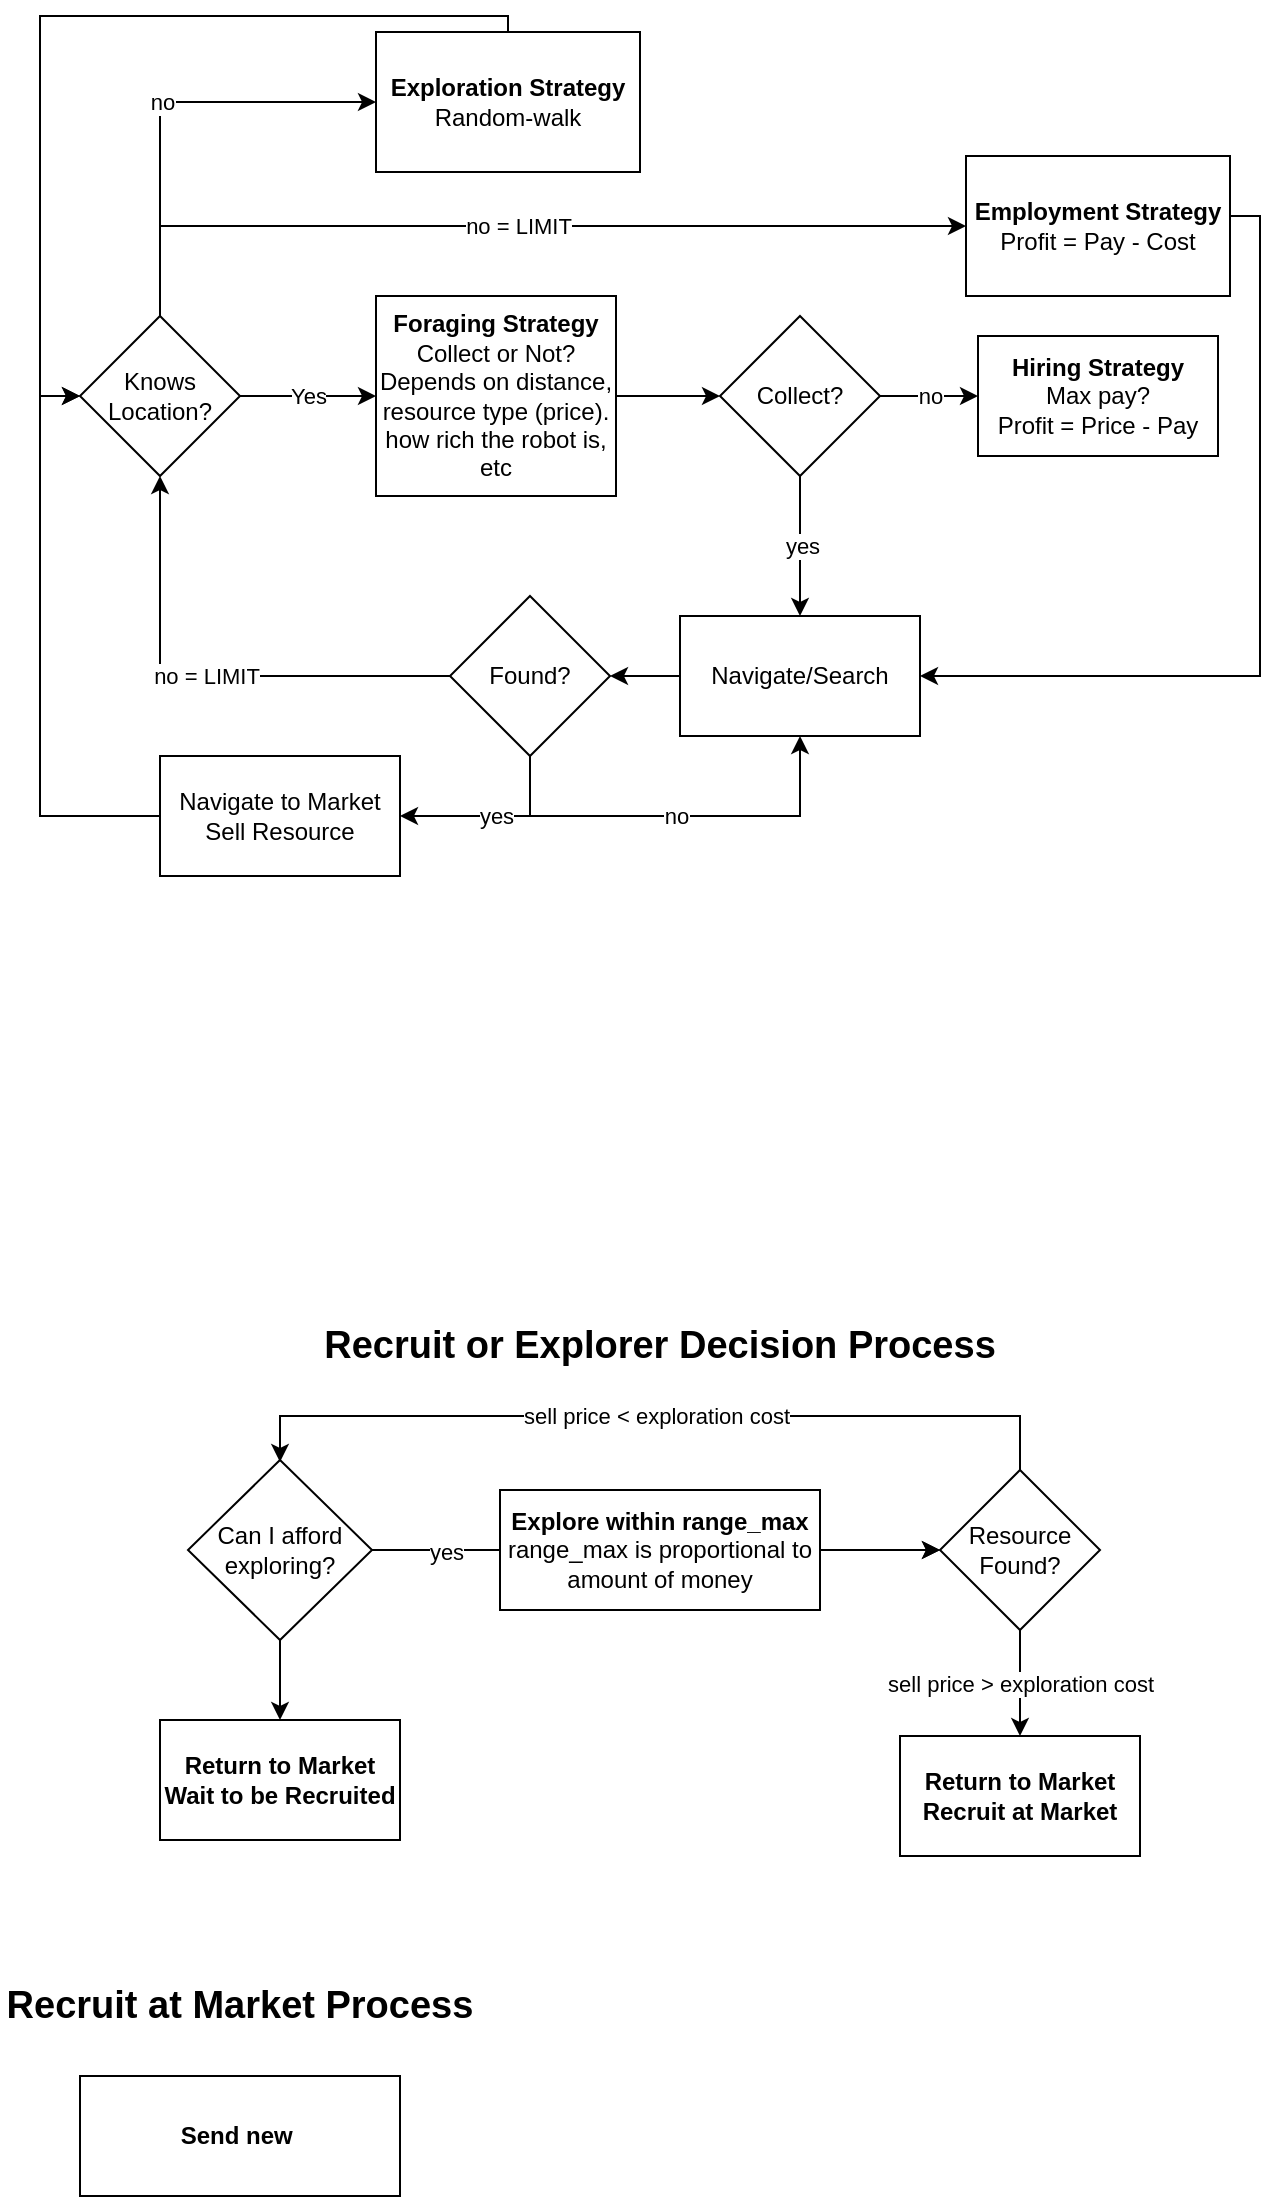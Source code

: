 <mxfile version="15.5.9" type="github">
  <diagram id="f4kXxPAZHq8HEQr6WA96" name="Page-1">
    <mxGraphModel dx="1990" dy="1137" grid="1" gridSize="10" guides="1" tooltips="1" connect="1" arrows="1" fold="1" page="1" pageScale="1" pageWidth="850" pageHeight="1100" math="0" shadow="0">
      <root>
        <mxCell id="0" />
        <mxCell id="1" parent="0" />
        <mxCell id="ti8HzYMtxsDq99cQNuae-32" style="edgeStyle=orthogonalEdgeStyle;rounded=0;orthogonalLoop=1;jettySize=auto;html=1;entryX=0;entryY=0.5;entryDx=0;entryDy=0;" parent="1" source="ti8HzYMtxsDq99cQNuae-3" target="ti8HzYMtxsDq99cQNuae-8" edge="1">
          <mxGeometry relative="1" as="geometry">
            <Array as="points">
              <mxPoint x="150" y="490" />
            </Array>
          </mxGeometry>
        </mxCell>
        <mxCell id="ti8HzYMtxsDq99cQNuae-3" value="Navigate to Market&lt;br&gt;Sell Resource" style="rounded=0;whiteSpace=wrap;html=1;" parent="1" vertex="1">
          <mxGeometry x="210" y="670" width="120" height="60" as="geometry" />
        </mxCell>
        <mxCell id="ti8HzYMtxsDq99cQNuae-16" style="edgeStyle=orthogonalEdgeStyle;rounded=0;orthogonalLoop=1;jettySize=auto;html=1;entryX=1;entryY=0.5;entryDx=0;entryDy=0;" parent="1" source="ti8HzYMtxsDq99cQNuae-4" target="ti8HzYMtxsDq99cQNuae-15" edge="1">
          <mxGeometry relative="1" as="geometry">
            <Array as="points">
              <mxPoint x="440" y="630" />
              <mxPoint x="440" y="630" />
            </Array>
          </mxGeometry>
        </mxCell>
        <mxCell id="ti8HzYMtxsDq99cQNuae-4" value="Navigate/Search" style="rounded=0;whiteSpace=wrap;html=1;" parent="1" vertex="1">
          <mxGeometry x="470" y="600" width="120" height="60" as="geometry" />
        </mxCell>
        <mxCell id="ti8HzYMtxsDq99cQNuae-13" style="edgeStyle=orthogonalEdgeStyle;rounded=0;orthogonalLoop=1;jettySize=auto;html=1;entryX=0;entryY=0.5;entryDx=0;entryDy=0;" parent="1" source="ti8HzYMtxsDq99cQNuae-5" target="ti8HzYMtxsDq99cQNuae-12" edge="1">
          <mxGeometry relative="1" as="geometry" />
        </mxCell>
        <mxCell id="ti8HzYMtxsDq99cQNuae-5" value="&lt;b&gt;Foraging Strategy&lt;/b&gt;&lt;br&gt;Collect or Not?&lt;br&gt;Depends on distance, resource type (price). how rich the robot is, etc" style="rounded=0;whiteSpace=wrap;html=1;" parent="1" vertex="1">
          <mxGeometry x="318" y="440" width="120" height="100" as="geometry" />
        </mxCell>
        <mxCell id="ti8HzYMtxsDq99cQNuae-10" value="Yes" style="edgeStyle=orthogonalEdgeStyle;rounded=0;orthogonalLoop=1;jettySize=auto;html=1;exitX=1;exitY=0.5;exitDx=0;exitDy=0;entryX=0;entryY=0.5;entryDx=0;entryDy=0;" parent="1" source="ti8HzYMtxsDq99cQNuae-8" target="ti8HzYMtxsDq99cQNuae-5" edge="1">
          <mxGeometry relative="1" as="geometry" />
        </mxCell>
        <mxCell id="ti8HzYMtxsDq99cQNuae-30" value="no" style="edgeStyle=orthogonalEdgeStyle;rounded=0;orthogonalLoop=1;jettySize=auto;html=1;entryX=0;entryY=0.5;entryDx=0;entryDy=0;" parent="1" source="ti8HzYMtxsDq99cQNuae-8" target="ti8HzYMtxsDq99cQNuae-28" edge="1">
          <mxGeometry relative="1" as="geometry">
            <Array as="points">
              <mxPoint x="210" y="343" />
            </Array>
          </mxGeometry>
        </mxCell>
        <mxCell id="ti8HzYMtxsDq99cQNuae-31" value="no = LIMIT" style="edgeStyle=orthogonalEdgeStyle;rounded=0;orthogonalLoop=1;jettySize=auto;html=1;entryX=0;entryY=0.5;entryDx=0;entryDy=0;" parent="1" source="ti8HzYMtxsDq99cQNuae-8" target="ti8HzYMtxsDq99cQNuae-29" edge="1">
          <mxGeometry relative="1" as="geometry">
            <Array as="points">
              <mxPoint x="210" y="405" />
            </Array>
            <mxPoint x="550" y="400" as="targetPoint" />
          </mxGeometry>
        </mxCell>
        <mxCell id="ti8HzYMtxsDq99cQNuae-8" value="Knows Location?" style="rhombus;whiteSpace=wrap;html=1;" parent="1" vertex="1">
          <mxGeometry x="170" y="450" width="80" height="80" as="geometry" />
        </mxCell>
        <mxCell id="ti8HzYMtxsDq99cQNuae-14" value="yes" style="edgeStyle=orthogonalEdgeStyle;rounded=0;orthogonalLoop=1;jettySize=auto;html=1;" parent="1" source="ti8HzYMtxsDq99cQNuae-12" edge="1">
          <mxGeometry relative="1" as="geometry">
            <mxPoint x="530" y="600" as="targetPoint" />
          </mxGeometry>
        </mxCell>
        <mxCell id="ti8HzYMtxsDq99cQNuae-24" value="no" style="edgeStyle=orthogonalEdgeStyle;rounded=0;orthogonalLoop=1;jettySize=auto;html=1;" parent="1" source="ti8HzYMtxsDq99cQNuae-12" target="ti8HzYMtxsDq99cQNuae-23" edge="1">
          <mxGeometry relative="1" as="geometry" />
        </mxCell>
        <mxCell id="ti8HzYMtxsDq99cQNuae-12" value="Collect?" style="rhombus;whiteSpace=wrap;html=1;" parent="1" vertex="1">
          <mxGeometry x="490" y="450" width="80" height="80" as="geometry" />
        </mxCell>
        <mxCell id="ti8HzYMtxsDq99cQNuae-17" value="no" style="edgeStyle=orthogonalEdgeStyle;rounded=0;orthogonalLoop=1;jettySize=auto;html=1;entryX=0.5;entryY=1;entryDx=0;entryDy=0;" parent="1" source="ti8HzYMtxsDq99cQNuae-15" target="ti8HzYMtxsDq99cQNuae-4" edge="1">
          <mxGeometry relative="1" as="geometry">
            <Array as="points">
              <mxPoint x="395" y="700" />
              <mxPoint x="530" y="700" />
            </Array>
          </mxGeometry>
        </mxCell>
        <mxCell id="ti8HzYMtxsDq99cQNuae-19" value="no = LIMIT" style="edgeStyle=orthogonalEdgeStyle;rounded=0;orthogonalLoop=1;jettySize=auto;html=1;entryX=0.5;entryY=1;entryDx=0;entryDy=0;" parent="1" source="ti8HzYMtxsDq99cQNuae-15" target="ti8HzYMtxsDq99cQNuae-8" edge="1">
          <mxGeometry relative="1" as="geometry" />
        </mxCell>
        <mxCell id="ti8HzYMtxsDq99cQNuae-22" value="yes" style="edgeStyle=orthogonalEdgeStyle;rounded=0;orthogonalLoop=1;jettySize=auto;html=1;entryX=1;entryY=0.5;entryDx=0;entryDy=0;" parent="1" source="ti8HzYMtxsDq99cQNuae-15" target="ti8HzYMtxsDq99cQNuae-3" edge="1">
          <mxGeometry relative="1" as="geometry">
            <Array as="points">
              <mxPoint x="395" y="700" />
            </Array>
          </mxGeometry>
        </mxCell>
        <mxCell id="ti8HzYMtxsDq99cQNuae-15" value="Found?" style="rhombus;whiteSpace=wrap;html=1;" parent="1" vertex="1">
          <mxGeometry x="355" y="590" width="80" height="80" as="geometry" />
        </mxCell>
        <mxCell id="ti8HzYMtxsDq99cQNuae-23" value="&lt;b&gt;Hiring Strategy&lt;/b&gt;&lt;br&gt;Max pay?&lt;br&gt;Profit = Price - Pay" style="rounded=0;whiteSpace=wrap;html=1;" parent="1" vertex="1">
          <mxGeometry x="619" y="460" width="120" height="60" as="geometry" />
        </mxCell>
        <mxCell id="ti8HzYMtxsDq99cQNuae-34" style="edgeStyle=orthogonalEdgeStyle;rounded=0;orthogonalLoop=1;jettySize=auto;html=1;entryX=0;entryY=0.5;entryDx=0;entryDy=0;" parent="1" source="ti8HzYMtxsDq99cQNuae-28" target="ti8HzYMtxsDq99cQNuae-8" edge="1">
          <mxGeometry relative="1" as="geometry">
            <Array as="points">
              <mxPoint x="384" y="300" />
              <mxPoint x="150" y="300" />
              <mxPoint x="150" y="490" />
            </Array>
          </mxGeometry>
        </mxCell>
        <mxCell id="ti8HzYMtxsDq99cQNuae-28" value="&lt;b&gt;Exploration Strategy&lt;/b&gt;&lt;br&gt;Random-walk" style="rounded=0;whiteSpace=wrap;html=1;" parent="1" vertex="1">
          <mxGeometry x="318" y="308" width="132" height="70" as="geometry" />
        </mxCell>
        <mxCell id="ti8HzYMtxsDq99cQNuae-35" style="edgeStyle=orthogonalEdgeStyle;rounded=0;orthogonalLoop=1;jettySize=auto;html=1;entryX=1;entryY=0.5;entryDx=0;entryDy=0;" parent="1" source="ti8HzYMtxsDq99cQNuae-29" target="ti8HzYMtxsDq99cQNuae-4" edge="1">
          <mxGeometry relative="1" as="geometry">
            <Array as="points">
              <mxPoint x="760" y="400" />
              <mxPoint x="760" y="630" />
            </Array>
          </mxGeometry>
        </mxCell>
        <mxCell id="ti8HzYMtxsDq99cQNuae-29" value="&lt;b&gt;Employment Strategy&lt;/b&gt;&lt;br&gt;Profit = Pay - Cost" style="rounded=0;whiteSpace=wrap;html=1;" parent="1" vertex="1">
          <mxGeometry x="613" y="370" width="132" height="70" as="geometry" />
        </mxCell>
        <mxCell id="LJaiE_lo2-JKov1_N9Zu-3" value="yes" style="edgeStyle=orthogonalEdgeStyle;rounded=0;orthogonalLoop=1;jettySize=auto;html=1;" edge="1" parent="1" source="LJaiE_lo2-JKov1_N9Zu-2">
          <mxGeometry relative="1" as="geometry">
            <mxPoint x="390" y="1067" as="targetPoint" />
          </mxGeometry>
        </mxCell>
        <mxCell id="LJaiE_lo2-JKov1_N9Zu-32" value="" style="edgeStyle=orthogonalEdgeStyle;rounded=0;orthogonalLoop=1;jettySize=auto;html=1;fontSize=19;" edge="1" parent="1" source="LJaiE_lo2-JKov1_N9Zu-2" target="LJaiE_lo2-JKov1_N9Zu-21">
          <mxGeometry relative="1" as="geometry" />
        </mxCell>
        <mxCell id="LJaiE_lo2-JKov1_N9Zu-2" value="Can I afford exploring?" style="rhombus;whiteSpace=wrap;html=1;" vertex="1" parent="1">
          <mxGeometry x="224" y="1022" width="92" height="90" as="geometry" />
        </mxCell>
        <mxCell id="LJaiE_lo2-JKov1_N9Zu-8" value="" style="edgeStyle=orthogonalEdgeStyle;rounded=0;orthogonalLoop=1;jettySize=auto;html=1;" edge="1" parent="1" source="LJaiE_lo2-JKov1_N9Zu-4" target="LJaiE_lo2-JKov1_N9Zu-7">
          <mxGeometry relative="1" as="geometry" />
        </mxCell>
        <mxCell id="LJaiE_lo2-JKov1_N9Zu-14" value="" style="edgeStyle=orthogonalEdgeStyle;rounded=0;orthogonalLoop=1;jettySize=auto;html=1;" edge="1" parent="1" source="LJaiE_lo2-JKov1_N9Zu-4" target="LJaiE_lo2-JKov1_N9Zu-7">
          <mxGeometry relative="1" as="geometry" />
        </mxCell>
        <mxCell id="LJaiE_lo2-JKov1_N9Zu-4" value="&lt;b&gt;Explore within range_max&lt;/b&gt;&lt;br&gt;range_max is proportional to amount of money" style="rounded=0;whiteSpace=wrap;html=1;" vertex="1" parent="1">
          <mxGeometry x="380" y="1037" width="160" height="60" as="geometry" />
        </mxCell>
        <mxCell id="LJaiE_lo2-JKov1_N9Zu-11" value="sell price &amp;gt; exploration cost" style="edgeStyle=orthogonalEdgeStyle;rounded=0;orthogonalLoop=1;jettySize=auto;html=1;" edge="1" parent="1" source="LJaiE_lo2-JKov1_N9Zu-7" target="LJaiE_lo2-JKov1_N9Zu-10">
          <mxGeometry relative="1" as="geometry" />
        </mxCell>
        <mxCell id="LJaiE_lo2-JKov1_N9Zu-13" value="sell price &amp;lt; exploration cost" style="edgeStyle=orthogonalEdgeStyle;rounded=0;orthogonalLoop=1;jettySize=auto;html=1;entryX=0.5;entryY=0;entryDx=0;entryDy=0;" edge="1" parent="1">
          <mxGeometry relative="1" as="geometry">
            <mxPoint x="640" y="1028" as="sourcePoint" />
            <mxPoint x="270" y="1023" as="targetPoint" />
            <Array as="points">
              <mxPoint x="640" y="1000" />
              <mxPoint x="270" y="1000" />
            </Array>
          </mxGeometry>
        </mxCell>
        <mxCell id="LJaiE_lo2-JKov1_N9Zu-7" value="Resource Found?" style="rhombus;whiteSpace=wrap;html=1;" vertex="1" parent="1">
          <mxGeometry x="600" y="1027" width="80" height="80" as="geometry" />
        </mxCell>
        <mxCell id="LJaiE_lo2-JKov1_N9Zu-10" value="Return to Market&lt;br&gt;Recruit at Market" style="whiteSpace=wrap;html=1;fontStyle=1" vertex="1" parent="1">
          <mxGeometry x="580" y="1160" width="120" height="60" as="geometry" />
        </mxCell>
        <mxCell id="LJaiE_lo2-JKov1_N9Zu-21" value="Return to Market&lt;br&gt;Wait to be Recruited" style="whiteSpace=wrap;html=1;fontStyle=1" vertex="1" parent="1">
          <mxGeometry x="210" y="1152" width="120" height="60" as="geometry" />
        </mxCell>
        <mxCell id="LJaiE_lo2-JKov1_N9Zu-31" value="&lt;font style=&quot;font-size: 19px&quot;&gt;Recruit or Explorer Decision Process&lt;/font&gt;" style="text;html=1;strokeColor=none;fillColor=none;align=center;verticalAlign=middle;whiteSpace=wrap;rounded=0;fontStyle=1" vertex="1" parent="1">
          <mxGeometry x="275" y="950" width="370" height="30" as="geometry" />
        </mxCell>
        <mxCell id="LJaiE_lo2-JKov1_N9Zu-36" value="&lt;font style=&quot;font-size: 19px&quot;&gt;Recruit at Market Process&lt;/font&gt;" style="text;html=1;strokeColor=none;fillColor=none;align=center;verticalAlign=middle;whiteSpace=wrap;rounded=0;fontStyle=1" vertex="1" parent="1">
          <mxGeometry x="130" y="1280" width="240" height="30" as="geometry" />
        </mxCell>
        <mxCell id="LJaiE_lo2-JKov1_N9Zu-37" value="&lt;b&gt;Send new&amp;nbsp;&lt;/b&gt;" style="rounded=0;whiteSpace=wrap;html=1;" vertex="1" parent="1">
          <mxGeometry x="170" y="1330" width="160" height="60" as="geometry" />
        </mxCell>
      </root>
    </mxGraphModel>
  </diagram>
</mxfile>
